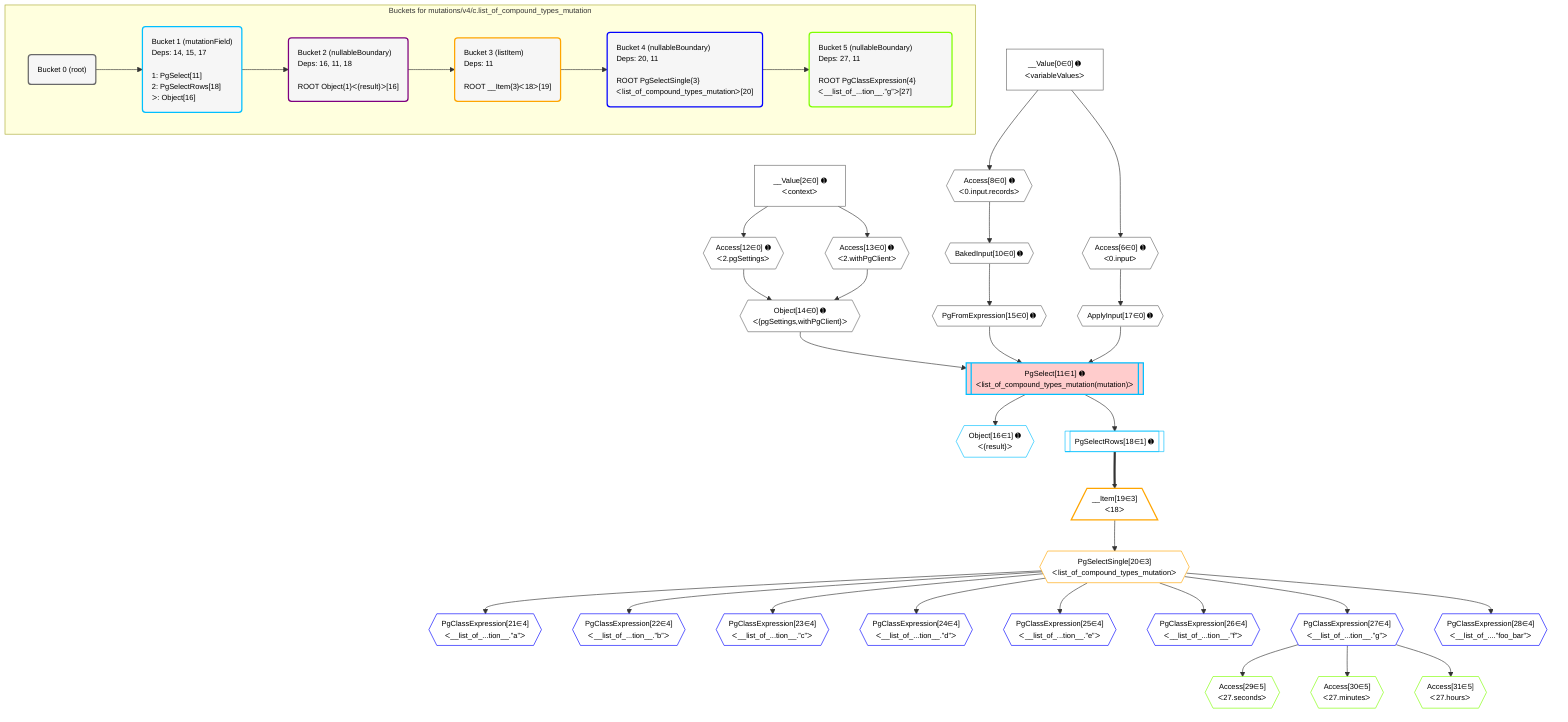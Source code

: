 %%{init: {'themeVariables': { 'fontSize': '12px'}}}%%
graph TD
    classDef path fill:#eee,stroke:#000,color:#000
    classDef plan fill:#fff,stroke-width:1px,color:#000
    classDef itemplan fill:#fff,stroke-width:2px,color:#000
    classDef unbatchedplan fill:#dff,stroke-width:1px,color:#000
    classDef sideeffectplan fill:#fcc,stroke-width:2px,color:#000
    classDef bucket fill:#f6f6f6,color:#000,stroke-width:2px,text-align:left

    subgraph "Buckets for mutations/v4/c.list_of_compound_types_mutation"
    Bucket0("Bucket 0 (root)"):::bucket
    Bucket1("Bucket 1 (mutationField)<br />Deps: 14, 15, 17<br /><br />1: PgSelect[11]<br />2: PgSelectRows[18]<br />ᐳ: Object[16]"):::bucket
    Bucket2("Bucket 2 (nullableBoundary)<br />Deps: 16, 11, 18<br /><br />ROOT Object{1}ᐸ{result}ᐳ[16]"):::bucket
    Bucket3("Bucket 3 (listItem)<br />Deps: 11<br /><br />ROOT __Item{3}ᐸ18ᐳ[19]"):::bucket
    Bucket4("Bucket 4 (nullableBoundary)<br />Deps: 20, 11<br /><br />ROOT PgSelectSingle{3}ᐸlist_of_compound_types_mutationᐳ[20]"):::bucket
    Bucket5("Bucket 5 (nullableBoundary)<br />Deps: 27, 11<br /><br />ROOT PgClassExpression{4}ᐸ__list_of_...tion__.”g”ᐳ[27]"):::bucket
    end
    Bucket0 --> Bucket1
    Bucket1 --> Bucket2
    Bucket2 --> Bucket3
    Bucket3 --> Bucket4
    Bucket4 --> Bucket5

    %% plan dependencies
    Object14{{"Object[14∈0] ➊<br />ᐸ{pgSettings,withPgClient}ᐳ"}}:::plan
    Access12{{"Access[12∈0] ➊<br />ᐸ2.pgSettingsᐳ"}}:::plan
    Access13{{"Access[13∈0] ➊<br />ᐸ2.withPgClientᐳ"}}:::plan
    Access12 & Access13 --> Object14
    Access6{{"Access[6∈0] ➊<br />ᐸ0.inputᐳ"}}:::plan
    __Value0["__Value[0∈0] ➊<br />ᐸvariableValuesᐳ"]:::plan
    __Value0 --> Access6
    Access8{{"Access[8∈0] ➊<br />ᐸ0.input.recordsᐳ"}}:::plan
    __Value0 --> Access8
    BakedInput10{{"BakedInput[10∈0] ➊"}}:::plan
    Access8 --> BakedInput10
    __Value2["__Value[2∈0] ➊<br />ᐸcontextᐳ"]:::plan
    __Value2 --> Access12
    __Value2 --> Access13
    PgFromExpression15{{"PgFromExpression[15∈0] ➊"}}:::plan
    BakedInput10 --> PgFromExpression15
    ApplyInput17{{"ApplyInput[17∈0] ➊"}}:::plan
    Access6 --> ApplyInput17
    PgSelect11[["PgSelect[11∈1] ➊<br />ᐸlist_of_compound_types_mutation(mutation)ᐳ"]]:::sideeffectplan
    Object14 & PgFromExpression15 & ApplyInput17 --> PgSelect11
    Object16{{"Object[16∈1] ➊<br />ᐸ{result}ᐳ"}}:::plan
    PgSelect11 --> Object16
    PgSelectRows18[["PgSelectRows[18∈1] ➊"]]:::plan
    PgSelect11 --> PgSelectRows18
    __Item19[/"__Item[19∈3]<br />ᐸ18ᐳ"\]:::itemplan
    PgSelectRows18 ==> __Item19
    PgSelectSingle20{{"PgSelectSingle[20∈3]<br />ᐸlist_of_compound_types_mutationᐳ"}}:::plan
    __Item19 --> PgSelectSingle20
    PgClassExpression21{{"PgClassExpression[21∈4]<br />ᐸ__list_of_...tion__.”a”ᐳ"}}:::plan
    PgSelectSingle20 --> PgClassExpression21
    PgClassExpression22{{"PgClassExpression[22∈4]<br />ᐸ__list_of_...tion__.”b”ᐳ"}}:::plan
    PgSelectSingle20 --> PgClassExpression22
    PgClassExpression23{{"PgClassExpression[23∈4]<br />ᐸ__list_of_...tion__.”c”ᐳ"}}:::plan
    PgSelectSingle20 --> PgClassExpression23
    PgClassExpression24{{"PgClassExpression[24∈4]<br />ᐸ__list_of_...tion__.”d”ᐳ"}}:::plan
    PgSelectSingle20 --> PgClassExpression24
    PgClassExpression25{{"PgClassExpression[25∈4]<br />ᐸ__list_of_...tion__.”e”ᐳ"}}:::plan
    PgSelectSingle20 --> PgClassExpression25
    PgClassExpression26{{"PgClassExpression[26∈4]<br />ᐸ__list_of_...tion__.”f”ᐳ"}}:::plan
    PgSelectSingle20 --> PgClassExpression26
    PgClassExpression27{{"PgClassExpression[27∈4]<br />ᐸ__list_of_...tion__.”g”ᐳ"}}:::plan
    PgSelectSingle20 --> PgClassExpression27
    PgClassExpression28{{"PgClassExpression[28∈4]<br />ᐸ__list_of_....”foo_bar”ᐳ"}}:::plan
    PgSelectSingle20 --> PgClassExpression28
    Access29{{"Access[29∈5]<br />ᐸ27.secondsᐳ"}}:::plan
    PgClassExpression27 --> Access29
    Access30{{"Access[30∈5]<br />ᐸ27.minutesᐳ"}}:::plan
    PgClassExpression27 --> Access30
    Access31{{"Access[31∈5]<br />ᐸ27.hoursᐳ"}}:::plan
    PgClassExpression27 --> Access31

    %% define steps
    classDef bucket0 stroke:#696969
    class Bucket0,__Value0,__Value2,Access6,Access8,BakedInput10,Access12,Access13,Object14,PgFromExpression15,ApplyInput17 bucket0
    classDef bucket1 stroke:#00bfff
    class Bucket1,PgSelect11,Object16,PgSelectRows18 bucket1
    classDef bucket2 stroke:#7f007f
    class Bucket2 bucket2
    classDef bucket3 stroke:#ffa500
    class Bucket3,__Item19,PgSelectSingle20 bucket3
    classDef bucket4 stroke:#0000ff
    class Bucket4,PgClassExpression21,PgClassExpression22,PgClassExpression23,PgClassExpression24,PgClassExpression25,PgClassExpression26,PgClassExpression27,PgClassExpression28 bucket4
    classDef bucket5 stroke:#7fff00
    class Bucket5,Access29,Access30,Access31 bucket5